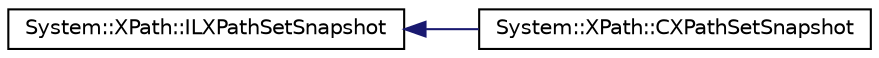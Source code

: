 digraph G
{
  edge [fontname="Helvetica",fontsize="10",labelfontname="Helvetica",labelfontsize="10"];
  node [fontname="Helvetica",fontsize="10",shape=record];
  rankdir="LR";
  Node1 [label="System::XPath::ILXPathSetSnapshot",height=0.2,width=0.4,color="black", fillcolor="white", style="filled",URL="$class_system_1_1_x_path_1_1_i_l_x_path_set_snapshot.html"];
  Node1 -> Node2 [dir="back",color="midnightblue",fontsize="10",style="solid",fontname="Helvetica"];
  Node2 [label="System::XPath::CXPathSetSnapshot",height=0.2,width=0.4,color="black", fillcolor="white", style="filled",URL="$class_system_1_1_x_path_1_1_c_x_path_set_snapshot.html"];
}
